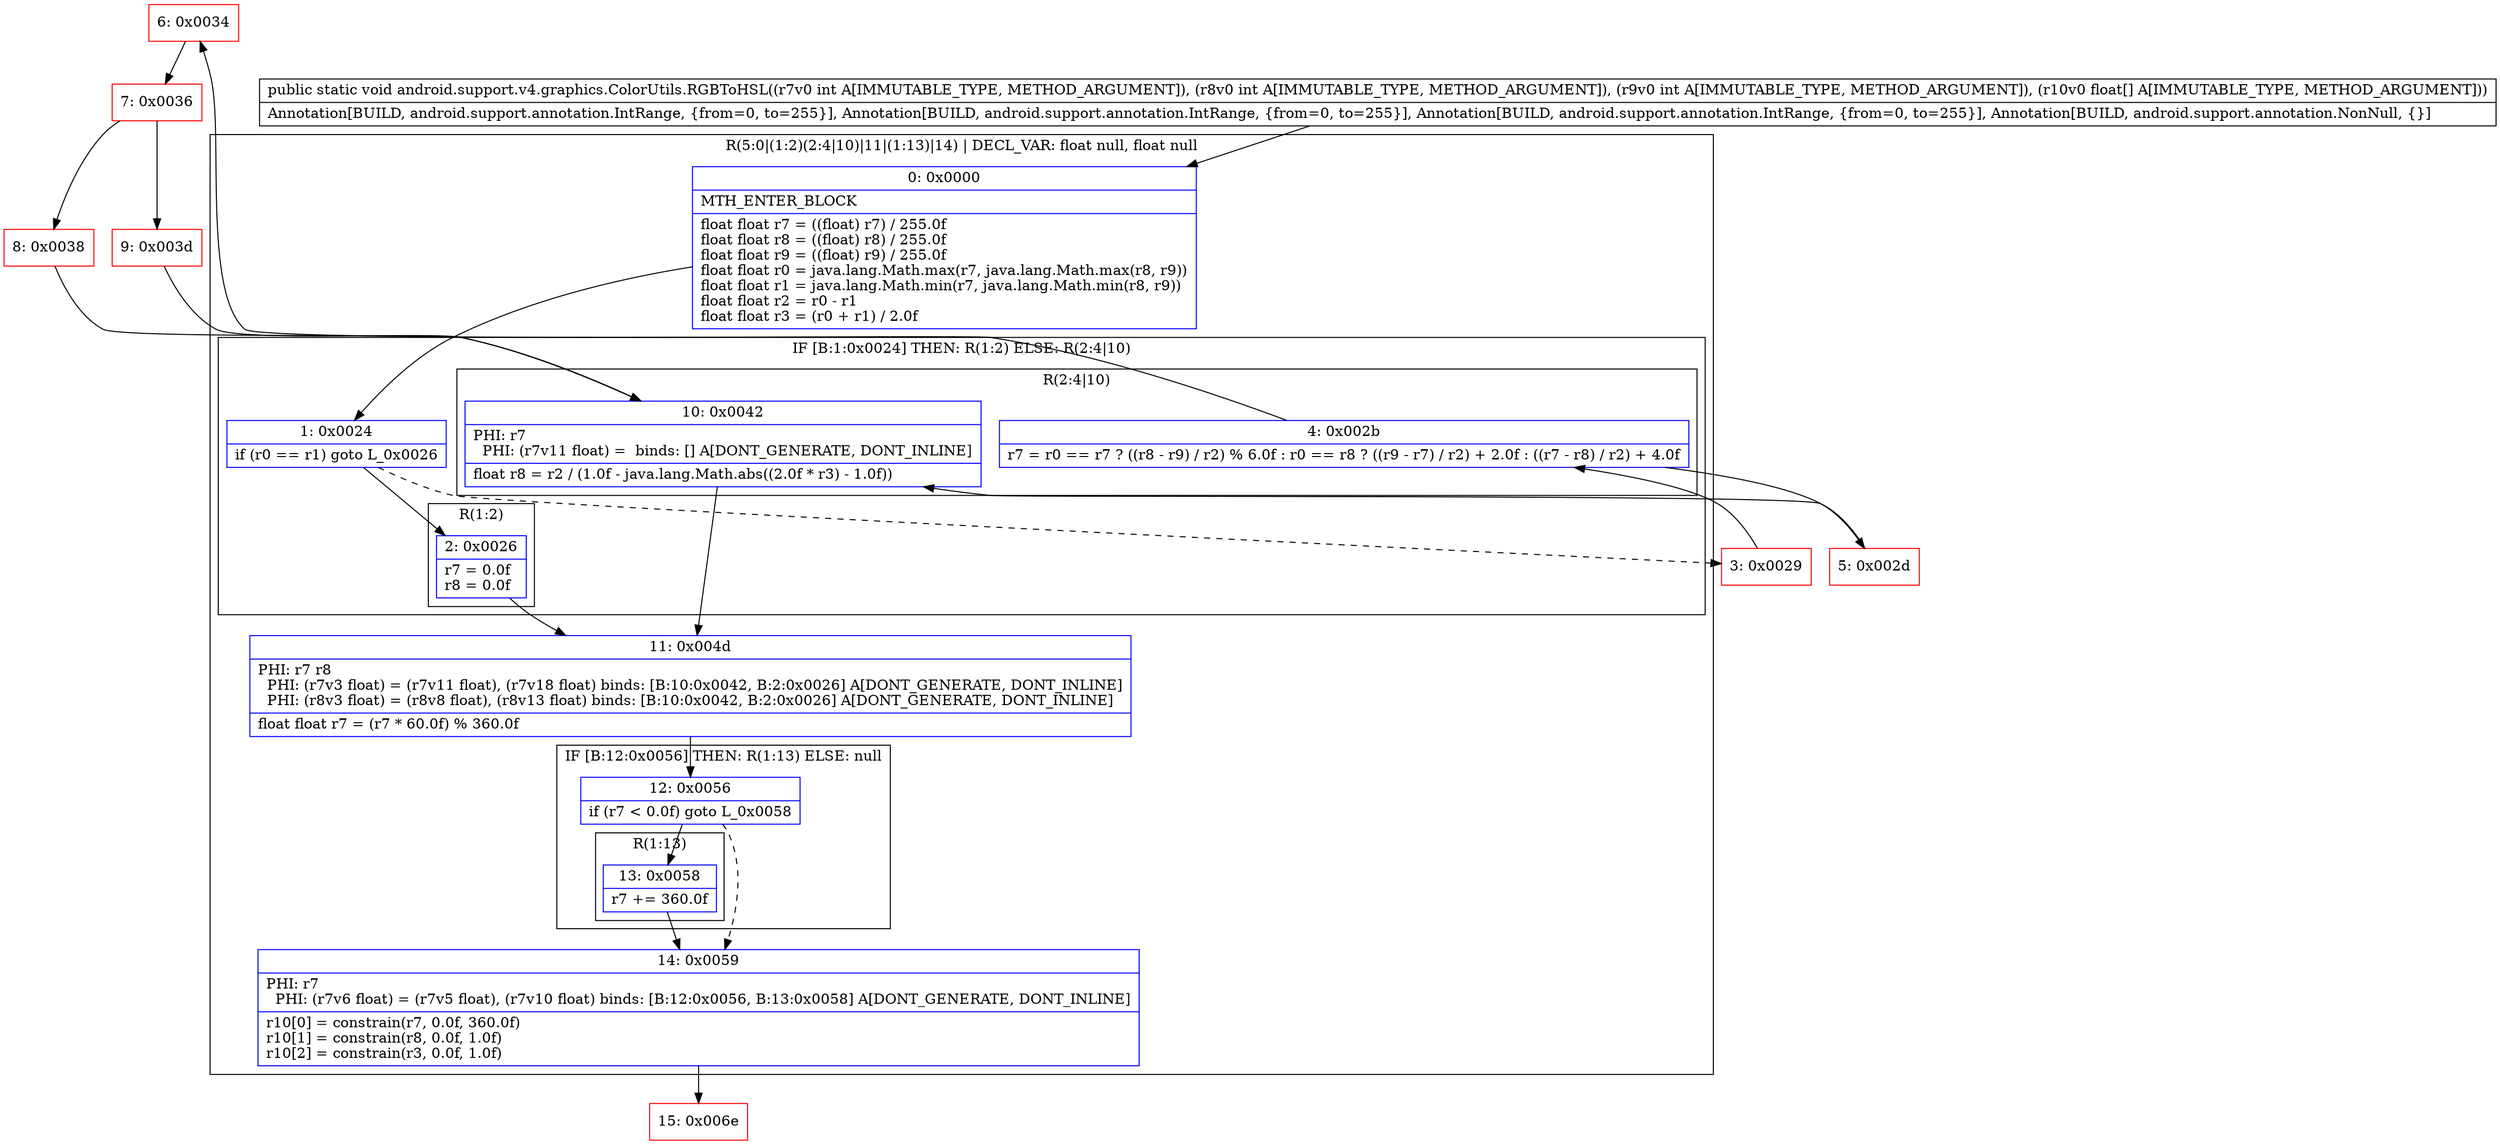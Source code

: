 digraph "CFG forandroid.support.v4.graphics.ColorUtils.RGBToHSL(III[F)V" {
subgraph cluster_Region_1879331801 {
label = "R(5:0|(1:2)(2:4|10)|11|(1:13)|14) | DECL_VAR: float null, float null\l";
node [shape=record,color=blue];
Node_0 [shape=record,label="{0\:\ 0x0000|MTH_ENTER_BLOCK\l|float float r7 = ((float) r7) \/ 255.0f\lfloat float r8 = ((float) r8) \/ 255.0f\lfloat float r9 = ((float) r9) \/ 255.0f\lfloat float r0 = java.lang.Math.max(r7, java.lang.Math.max(r8, r9))\lfloat float r1 = java.lang.Math.min(r7, java.lang.Math.min(r8, r9))\lfloat float r2 = r0 \- r1\lfloat float r3 = (r0 + r1) \/ 2.0f\l}"];
subgraph cluster_IfRegion_1381281761 {
label = "IF [B:1:0x0024] THEN: R(1:2) ELSE: R(2:4|10)";
node [shape=record,color=blue];
Node_1 [shape=record,label="{1\:\ 0x0024|if (r0 == r1) goto L_0x0026\l}"];
subgraph cluster_Region_392268094 {
label = "R(1:2)";
node [shape=record,color=blue];
Node_2 [shape=record,label="{2\:\ 0x0026|r7 = 0.0f\lr8 = 0.0f\l}"];
}
subgraph cluster_Region_836413119 {
label = "R(2:4|10)";
node [shape=record,color=blue];
Node_4 [shape=record,label="{4\:\ 0x002b|r7 = r0 == r7 ? ((r8 \- r9) \/ r2) % 6.0f : r0 == r8 ? ((r9 \- r7) \/ r2) + 2.0f : ((r7 \- r8) \/ r2) + 4.0f\l}"];
Node_10 [shape=record,label="{10\:\ 0x0042|PHI: r7 \l  PHI: (r7v11 float) =  binds: [] A[DONT_GENERATE, DONT_INLINE]\l|float r8 = r2 \/ (1.0f \- java.lang.Math.abs((2.0f * r3) \- 1.0f))\l}"];
}
}
Node_11 [shape=record,label="{11\:\ 0x004d|PHI: r7 r8 \l  PHI: (r7v3 float) = (r7v11 float), (r7v18 float) binds: [B:10:0x0042, B:2:0x0026] A[DONT_GENERATE, DONT_INLINE]\l  PHI: (r8v3 float) = (r8v8 float), (r8v13 float) binds: [B:10:0x0042, B:2:0x0026] A[DONT_GENERATE, DONT_INLINE]\l|float float r7 = (r7 * 60.0f) % 360.0f\l}"];
subgraph cluster_IfRegion_555889604 {
label = "IF [B:12:0x0056] THEN: R(1:13) ELSE: null";
node [shape=record,color=blue];
Node_12 [shape=record,label="{12\:\ 0x0056|if (r7 \< 0.0f) goto L_0x0058\l}"];
subgraph cluster_Region_1168743056 {
label = "R(1:13)";
node [shape=record,color=blue];
Node_13 [shape=record,label="{13\:\ 0x0058|r7 += 360.0f\l}"];
}
}
Node_14 [shape=record,label="{14\:\ 0x0059|PHI: r7 \l  PHI: (r7v6 float) = (r7v5 float), (r7v10 float) binds: [B:12:0x0056, B:13:0x0058] A[DONT_GENERATE, DONT_INLINE]\l|r10[0] = constrain(r7, 0.0f, 360.0f)\lr10[1] = constrain(r8, 0.0f, 1.0f)\lr10[2] = constrain(r3, 0.0f, 1.0f)\l}"];
}
Node_3 [shape=record,color=red,label="{3\:\ 0x0029}"];
Node_5 [shape=record,color=red,label="{5\:\ 0x002d}"];
Node_6 [shape=record,color=red,label="{6\:\ 0x0034}"];
Node_7 [shape=record,color=red,label="{7\:\ 0x0036}"];
Node_8 [shape=record,color=red,label="{8\:\ 0x0038}"];
Node_9 [shape=record,color=red,label="{9\:\ 0x003d}"];
Node_15 [shape=record,color=red,label="{15\:\ 0x006e}"];
MethodNode[shape=record,label="{public static void android.support.v4.graphics.ColorUtils.RGBToHSL((r7v0 int A[IMMUTABLE_TYPE, METHOD_ARGUMENT]), (r8v0 int A[IMMUTABLE_TYPE, METHOD_ARGUMENT]), (r9v0 int A[IMMUTABLE_TYPE, METHOD_ARGUMENT]), (r10v0 float[] A[IMMUTABLE_TYPE, METHOD_ARGUMENT]))  | Annotation[BUILD, android.support.annotation.IntRange, \{from=0, to=255\}], Annotation[BUILD, android.support.annotation.IntRange, \{from=0, to=255\}], Annotation[BUILD, android.support.annotation.IntRange, \{from=0, to=255\}], Annotation[BUILD, android.support.annotation.NonNull, \{\}]\l}"];
MethodNode -> Node_0;
Node_0 -> Node_1;
Node_1 -> Node_2;
Node_1 -> Node_3[style=dashed];
Node_2 -> Node_11;
Node_4 -> Node_5;
Node_4 -> Node_6;
Node_10 -> Node_11;
Node_11 -> Node_12;
Node_12 -> Node_13;
Node_12 -> Node_14[style=dashed];
Node_13 -> Node_14;
Node_14 -> Node_15;
Node_3 -> Node_4;
Node_5 -> Node_10;
Node_6 -> Node_7;
Node_7 -> Node_8;
Node_7 -> Node_9;
Node_8 -> Node_10;
Node_9 -> Node_10;
}

